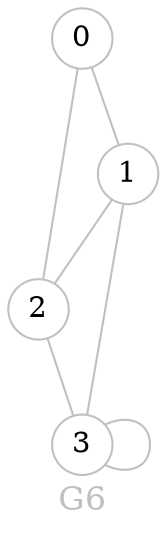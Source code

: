 graph G6 {
	graph [bgcolor="#ffffff00" fontcolor=grey fontsize=16 label=G6 overlap=false]
	node [color=grey fixedsize=true fontsize=14 shape=circle style=filled width=0.4]
	edge [arrowsize=0.7 color=grey fontcolor=grey fontsize=12]
	node [fillcolor="#ffffff"]
	0
	node [fillcolor="#ffffff"]
	1
	node [fillcolor="#ffffff"]
	2
	node [fillcolor="#ffffff"]
	3
	0 -- 1
	0 -- 2
	1 -- 2
	1 -- 3
	2 -- 3
	3 -- 3
}
